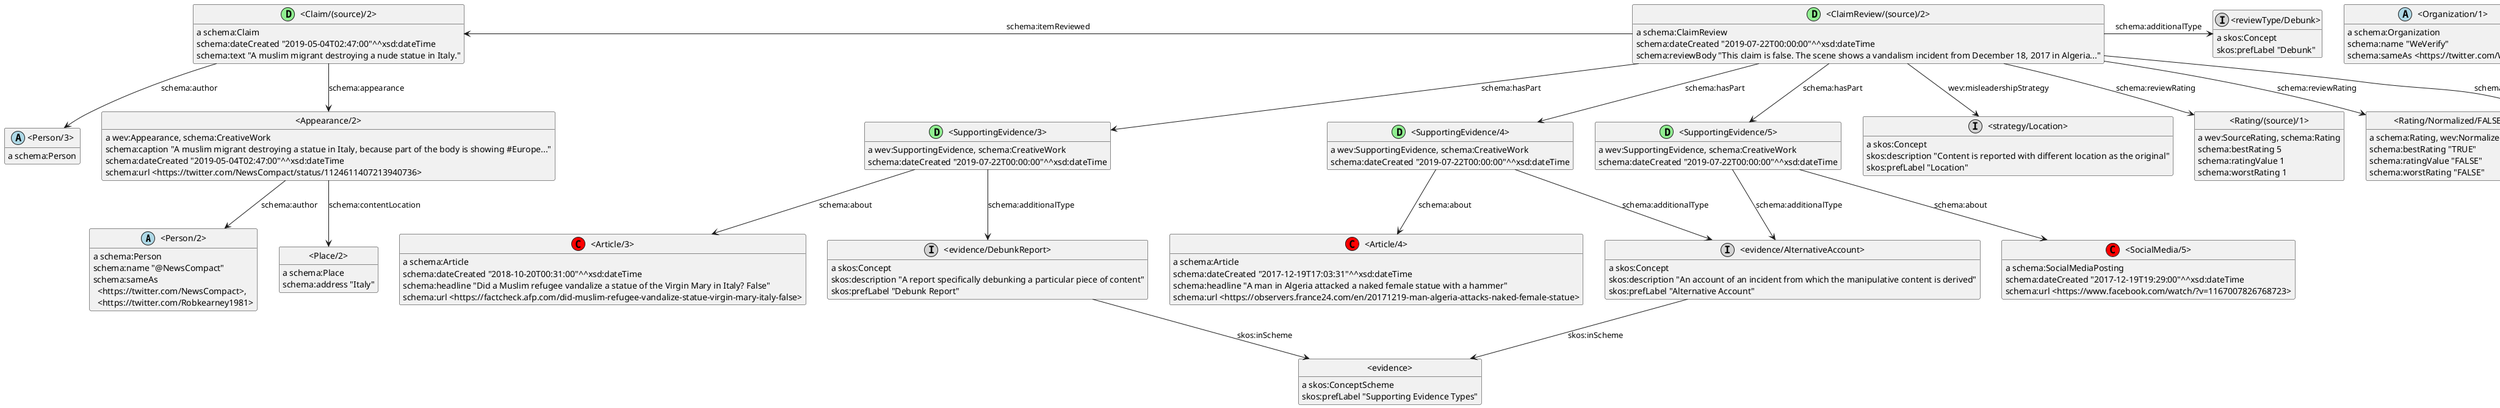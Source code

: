 @startuml
hide empty methods
hide empty attributes
hide circle
skinparam classAttributeIconSize 0
class _Person_2_ as "<Person/2>"
class _Person_2_ <<(A,lightblue)>>
show _Person_2_ circle
class _Person_3_ as "<Person/3>"
class _Person_3_ <<(A,lightblue)>>
show _Person_3_ circle
class _Organization_1_ as "<Organization/1>"
class _Organization_1_ <<(A,lightblue)>>
show _Organization_1_ circle
class _Article_3_ as "<Article/3>"
class _Article_3_ <<(C,red)>>
show _Article_3_ circle
class _Article_4_ as "<Article/4>"
class _Article_4_ <<(C,red)>>
show _Article_4_ circle
class _SocialMedia_5_ as "<SocialMedia/5>"
class _SocialMedia_5_ <<(C,red)>>
show _SocialMedia_5_ circle
class _ClaimReview_source_2_ as "<ClaimReview/(source)/2>"
class _ClaimReview_source_2_ <<(D,lightgreen)>>
show _ClaimReview_source_2_ circle
class _Claim_source_2_ as "<Claim/(source)/2>"
class _Claim_source_2_ <<(D,lightgreen)>>
show _Claim_source_2_ circle
class _SupportingEvidence_3_ as "<SupportingEvidence/3>"
class _SupportingEvidence_3_ <<(D,lightgreen)>>
show _SupportingEvidence_3_ circle
class _SupportingEvidence_4_ as "<SupportingEvidence/4>"
class _SupportingEvidence_4_ <<(D,lightgreen)>>
show _SupportingEvidence_4_ circle
class _SupportingEvidence_5_ as "<SupportingEvidence/5>"
class _SupportingEvidence_5_ <<(D,lightgreen)>>
show _SupportingEvidence_5_ circle
class _evidence_DebunkReport_ as "<evidence/DebunkReport>"
class _evidence_DebunkReport_ <<(I,lightgray)>>
show _evidence_DebunkReport_ circle
class _evidence_AlternativeAccount_ as "<evidence/AlternativeAccount>"
class _evidence_AlternativeAccount_ <<(I,lightgray)>>
show _evidence_AlternativeAccount_ circle
class _reviewType_Debunk_ as "<reviewType/Debunk>"
class _reviewType_Debunk_ <<(I,lightgray)>>
show _reviewType_Debunk_ circle
class _strategy_Location_ as "<strategy/Location>"
class _strategy_Location_ <<(I,lightgray)>>
show _strategy_Location_ circle
_evidence_AlternativeAccount_ : a skos:Concept
class _evidence_ as "<evidence>"
_evidence_AlternativeAccount_ -down-> _evidence_ : skos:inScheme
_evidence_AlternativeAccount_ : skos:description "An account of an incident from which the manipulative content is derived"
_evidence_AlternativeAccount_ : skos:prefLabel "Alternative Account"
class _Rating_source_1_ as "<Rating/(source)/1>"
_Rating_source_1_ : a wev:SourceRating, schema:Rating
_Rating_source_1_ : schema:bestRating 5
_Rating_source_1_ : schema:ratingValue 1
_Rating_source_1_ : schema:worstRating 1
_Person_2_ : a schema:Person
_Person_2_ : schema:name "@NewsCompact"
_Person_2_ : schema:sameAs\n  <https://twitter.com/NewsCompact>,\n  <https://twitter.com/Robkearney1981>
_SupportingEvidence_4_ : a wev:SupportingEvidence, schema:CreativeWork
_SupportingEvidence_4_ -down-> _Article_4_ : schema:about
_SupportingEvidence_4_ -down-> _evidence_AlternativeAccount_ : schema:additionalType
_SupportingEvidence_4_ : schema:dateCreated "2019-07-22T00:00:00"^^xsd:dateTime
_strategy_Location_ : a skos:Concept
_strategy_Location_ : skos:description "Content is reported with different location as the original"
_strategy_Location_ : skos:prefLabel "Location"
class _Place_2_ as "<Place/2>"
_Place_2_ : a schema:Place
_Place_2_ : schema:address "Italy"
class _Rating_Normalized_FALSE_ as "<Rating/Normalized/FALSE>"
_Rating_Normalized_FALSE_ : a schema:Rating, wev:NormalizedRating
_Rating_Normalized_FALSE_ : schema:bestRating "TRUE"
_Rating_Normalized_FALSE_ : schema:ratingValue "FALSE"
_Rating_Normalized_FALSE_ : schema:worstRating "FALSE"
_ClaimReview_source_2_ : a schema:ClaimReview
_ClaimReview_source_2_ -down-> _SupportingEvidence_5_ : schema:hasPart
_ClaimReview_source_2_ -down-> _Rating_Normalized_FALSE_ : schema:reviewRating
class _Organization_weverify_ as "<Organization/weverify>"
_ClaimReview_source_2_ -down-> _Organization_weverify_ : schema:author
_ClaimReview_source_2_ -left-> _Claim_source_2_ : schema:itemReviewed
_ClaimReview_source_2_ -down-> _SupportingEvidence_4_ : schema:hasPart
_ClaimReview_source_2_ -down-> _SupportingEvidence_3_ : schema:hasPart
_ClaimReview_source_2_ -down-> _strategy_Location_ : wev:misleadershipStrategy
_ClaimReview_source_2_ -right-> _reviewType_Debunk_ : schema:additionalType
_ClaimReview_source_2_ -down-> _Rating_source_1_ : schema:reviewRating
_ClaimReview_source_2_ : schema:dateCreated "2019-07-22T00:00:00"^^xsd:dateTime
_ClaimReview_source_2_ : schema:reviewBody "This claim is false. The scene shows a vandalism incident from December 18, 2017 in Algeria..."
_SupportingEvidence_5_ : a wev:SupportingEvidence, schema:CreativeWork
_SupportingEvidence_5_ -down-> _evidence_AlternativeAccount_ : schema:additionalType
_SupportingEvidence_5_ -down-> _SocialMedia_5_ : schema:about
_SupportingEvidence_5_ : schema:dateCreated "2019-07-22T00:00:00"^^xsd:dateTime
_evidence_ : a skos:ConceptScheme
_evidence_ : skos:prefLabel "Supporting Evidence Types"
_Article_4_ : a schema:Article
_Article_4_ : schema:dateCreated "2017-12-19T17:03:31"^^xsd:dateTime
_Article_4_ : schema:headline "A man in Algeria attacked a naked female statue with a hammer"
_Article_4_ : schema:url <https://observers.france24.com/en/20171219-man-algeria-attacks-naked-female-statue>
_evidence_DebunkReport_ : a skos:Concept
_evidence_DebunkReport_ -down-> _evidence_ : skos:inScheme
_evidence_DebunkReport_ : skos:description "A report specifically debunking a particular piece of content"
_evidence_DebunkReport_ : skos:prefLabel "Debunk Report"
_Article_3_ : a schema:Article
_Article_3_ : schema:dateCreated "2018-10-20T00:31:00"^^xsd:dateTime
_Article_3_ : schema:headline "Did a Muslim refugee vandalize a statue of the Virgin Mary in Italy? False"
_Article_3_ : schema:url <https://factcheck.afp.com/did-muslim-refugee-vandalize-statue-virgin-mary-italy-false>
_Organization_1_ : a schema:Organization
_Organization_1_ : schema:name "WeVerify"
_Organization_1_ : schema:sameAs <https://twitter.com/Weverify>
_SupportingEvidence_3_ : a wev:SupportingEvidence, schema:CreativeWork
_SupportingEvidence_3_ -down-> _evidence_DebunkReport_ : schema:additionalType
_SupportingEvidence_3_ -down-> _Article_3_ : schema:about
_SupportingEvidence_3_ : schema:dateCreated "2019-07-22T00:00:00"^^xsd:dateTime
class _Appearance_2_ as "<Appearance/2>"
_Appearance_2_ : a wev:Appearance, schema:CreativeWork
_Appearance_2_ -down-> _Person_2_ : schema:author
_Appearance_2_ -down-> _Place_2_ : schema:contentLocation
_Appearance_2_ : schema:caption "A muslim migrant destroying a statue in Italy, because part of the body is showing #Europe..."
_Appearance_2_ : schema:dateCreated "2019-05-04T02:47:00"^^xsd:dateTime
_Appearance_2_ : schema:url <https://twitter.com/NewsCompact/status/1124611407213940736>
_reviewType_Debunk_ : a skos:Concept
_reviewType_Debunk_ : skos:prefLabel "Debunk"
_Person_3_ : a schema:Person
_Claim_source_2_ : a schema:Claim
_Claim_source_2_ -down-> _Appearance_2_ : schema:appearance
_Claim_source_2_ -down-> _Person_3_ : schema:author
_Claim_source_2_ : schema:dateCreated "2019-05-04T02:47:00"^^xsd:dateTime
_Claim_source_2_ : schema:text "A muslim migrant destroying a nude statue in Italy."
_SocialMedia_5_ : a schema:SocialMediaPosting
_SocialMedia_5_ : schema:dateCreated "2017-12-19T19:29:00"^^xsd:dateTime
_SocialMedia_5_ : schema:url <https://www.facebook.com/watch/?v=1167007826768723>
@enduml
